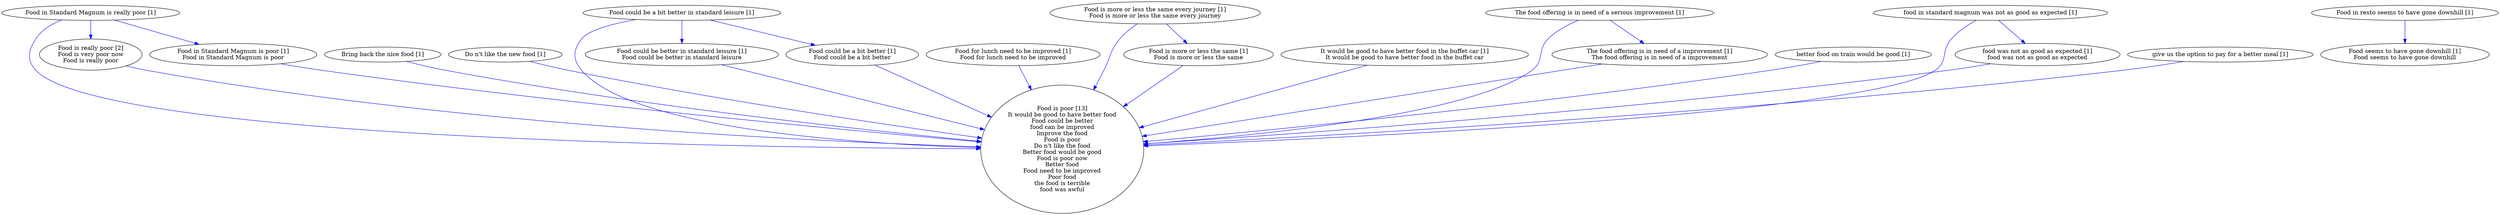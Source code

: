 digraph collapsedGraph {
"Food is poor [13]\nIt would be good to have better food\nFood could be better\nfood can be improved\nImprove the food\nFood is poor\nDo n't like the food\nBetter food would be good\nFood is poor now\nBetter food\nFood need to be improved\nPoor food\nthe food is terrible\nfood was awful""Food is really poor [2]\nFood is very poor now\nFood is really poor""Bring back the nice food [1]""Do n't like the new food [1]""Food could be a bit better in standard leisure [1]""Food could be better in standard leisure [1]\nFood could be better in standard leisure""Food could be a bit better [1]\nFood could be a bit better""Food for lunch need to be improved [1]\nFood for lunch need to be improved""Food in Standard Magnum is really poor [1]""Food in Standard Magnum is poor [1]\nFood in Standard Magnum is poor""Food in resto seems to have gone downhill [1]""Food seems to have gone downhill [1]\nFood seems to have gone downhill""Food is more or less the same every journey [1]\nFood is more or less the same every journey""Food is more or less the same [1]\nFood is more or less the same""It would be good to have better food in the buffet car [1]\nIt would be good to have better food in the buffet car""The food offering is in need of a serious improvement [1]""The food offering is in need of a improvement [1]\nThe food offering is in need of a improvement""better food on train would be good [1]""food in standard magnum was not as good as expected [1]""food was not as good as expected [1]\nfood was not as good as expected""give us the option to pay for a better meal [1]""food was not as good as expected [1]\nfood was not as good as expected" -> "Food is poor [13]\nIt would be good to have better food\nFood could be better\nfood can be improved\nImprove the food\nFood is poor\nDo n't like the food\nBetter food would be good\nFood is poor now\nBetter food\nFood need to be improved\nPoor food\nthe food is terrible\nfood was awful" [color=blue]
"give us the option to pay for a better meal [1]" -> "Food is poor [13]\nIt would be good to have better food\nFood could be better\nfood can be improved\nImprove the food\nFood is poor\nDo n't like the food\nBetter food would be good\nFood is poor now\nBetter food\nFood need to be improved\nPoor food\nthe food is terrible\nfood was awful" [color=blue]
"Food could be a bit better in standard leisure [1]" -> "Food is poor [13]\nIt would be good to have better food\nFood could be better\nfood can be improved\nImprove the food\nFood is poor\nDo n't like the food\nBetter food would be good\nFood is poor now\nBetter food\nFood need to be improved\nPoor food\nthe food is terrible\nfood was awful" [color=blue]
"The food offering is in need of a serious improvement [1]" -> "Food is poor [13]\nIt would be good to have better food\nFood could be better\nfood can be improved\nImprove the food\nFood is poor\nDo n't like the food\nBetter food would be good\nFood is poor now\nBetter food\nFood need to be improved\nPoor food\nthe food is terrible\nfood was awful" [color=blue]
"food in standard magnum was not as good as expected [1]" -> "Food is poor [13]\nIt would be good to have better food\nFood could be better\nfood can be improved\nImprove the food\nFood is poor\nDo n't like the food\nBetter food would be good\nFood is poor now\nBetter food\nFood need to be improved\nPoor food\nthe food is terrible\nfood was awful" [color=blue]
"Food is really poor [2]\nFood is very poor now\nFood is really poor" -> "Food is poor [13]\nIt would be good to have better food\nFood could be better\nfood can be improved\nImprove the food\nFood is poor\nDo n't like the food\nBetter food would be good\nFood is poor now\nBetter food\nFood need to be improved\nPoor food\nthe food is terrible\nfood was awful" [color=blue]
"Bring back the nice food [1]" -> "Food is poor [13]\nIt would be good to have better food\nFood could be better\nfood can be improved\nImprove the food\nFood is poor\nDo n't like the food\nBetter food would be good\nFood is poor now\nBetter food\nFood need to be improved\nPoor food\nthe food is terrible\nfood was awful" [color=blue]
"It would be good to have better food in the buffet car [1]\nIt would be good to have better food in the buffet car" -> "Food is poor [13]\nIt would be good to have better food\nFood could be better\nfood can be improved\nImprove the food\nFood is poor\nDo n't like the food\nBetter food would be good\nFood is poor now\nBetter food\nFood need to be improved\nPoor food\nthe food is terrible\nfood was awful" [color=blue]
"Food is more or less the same every journey [1]\nFood is more or less the same every journey" -> "Food is poor [13]\nIt would be good to have better food\nFood could be better\nfood can be improved\nImprove the food\nFood is poor\nDo n't like the food\nBetter food would be good\nFood is poor now\nBetter food\nFood need to be improved\nPoor food\nthe food is terrible\nfood was awful" [color=blue]
"Food is more or less the same [1]\nFood is more or less the same" -> "Food is poor [13]\nIt would be good to have better food\nFood could be better\nfood can be improved\nImprove the food\nFood is poor\nDo n't like the food\nBetter food would be good\nFood is poor now\nBetter food\nFood need to be improved\nPoor food\nthe food is terrible\nfood was awful" [color=blue]
"Food for lunch need to be improved [1]\nFood for lunch need to be improved" -> "Food is poor [13]\nIt would be good to have better food\nFood could be better\nfood can be improved\nImprove the food\nFood is poor\nDo n't like the food\nBetter food would be good\nFood is poor now\nBetter food\nFood need to be improved\nPoor food\nthe food is terrible\nfood was awful" [color=blue]
"Food could be a bit better [1]\nFood could be a bit better" -> "Food is poor [13]\nIt would be good to have better food\nFood could be better\nfood can be improved\nImprove the food\nFood is poor\nDo n't like the food\nBetter food would be good\nFood is poor now\nBetter food\nFood need to be improved\nPoor food\nthe food is terrible\nfood was awful" [color=blue]
"Food could be better in standard leisure [1]\nFood could be better in standard leisure" -> "Food is poor [13]\nIt would be good to have better food\nFood could be better\nfood can be improved\nImprove the food\nFood is poor\nDo n't like the food\nBetter food would be good\nFood is poor now\nBetter food\nFood need to be improved\nPoor food\nthe food is terrible\nfood was awful" [color=blue]
"better food on train would be good [1]" -> "Food is poor [13]\nIt would be good to have better food\nFood could be better\nfood can be improved\nImprove the food\nFood is poor\nDo n't like the food\nBetter food would be good\nFood is poor now\nBetter food\nFood need to be improved\nPoor food\nthe food is terrible\nfood was awful" [color=blue]
"Food in Standard Magnum is poor [1]\nFood in Standard Magnum is poor" -> "Food is poor [13]\nIt would be good to have better food\nFood could be better\nfood can be improved\nImprove the food\nFood is poor\nDo n't like the food\nBetter food would be good\nFood is poor now\nBetter food\nFood need to be improved\nPoor food\nthe food is terrible\nfood was awful" [color=blue]
"The food offering is in need of a improvement [1]\nThe food offering is in need of a improvement" -> "Food is poor [13]\nIt would be good to have better food\nFood could be better\nfood can be improved\nImprove the food\nFood is poor\nDo n't like the food\nBetter food would be good\nFood is poor now\nBetter food\nFood need to be improved\nPoor food\nthe food is terrible\nfood was awful" [color=blue]
"Do n't like the new food [1]" -> "Food is poor [13]\nIt would be good to have better food\nFood could be better\nfood can be improved\nImprove the food\nFood is poor\nDo n't like the food\nBetter food would be good\nFood is poor now\nBetter food\nFood need to be improved\nPoor food\nthe food is terrible\nfood was awful" [color=blue]
"Food in Standard Magnum is really poor [1]" -> "Food is poor [13]\nIt would be good to have better food\nFood could be better\nfood can be improved\nImprove the food\nFood is poor\nDo n't like the food\nBetter food would be good\nFood is poor now\nBetter food\nFood need to be improved\nPoor food\nthe food is terrible\nfood was awful" [color=blue]
"Food in Standard Magnum is really poor [1]" -> "Food is really poor [2]\nFood is very poor now\nFood is really poor" [color=blue]
"Food could be a bit better in standard leisure [1]" -> "Food could be better in standard leisure [1]\nFood could be better in standard leisure" [color=blue]
"Food could be a bit better in standard leisure [1]" -> "Food could be a bit better [1]\nFood could be a bit better" [color=blue]
"Food in Standard Magnum is really poor [1]" -> "Food in Standard Magnum is poor [1]\nFood in Standard Magnum is poor" [color=blue]
"Food in resto seems to have gone downhill [1]" -> "Food seems to have gone downhill [1]\nFood seems to have gone downhill" [color=blue]
"Food is more or less the same every journey [1]\nFood is more or less the same every journey" -> "Food is more or less the same [1]\nFood is more or less the same" [color=blue]
"The food offering is in need of a serious improvement [1]" -> "The food offering is in need of a improvement [1]\nThe food offering is in need of a improvement" [color=blue]
"food in standard magnum was not as good as expected [1]" -> "food was not as good as expected [1]\nfood was not as good as expected" [color=blue]
}
